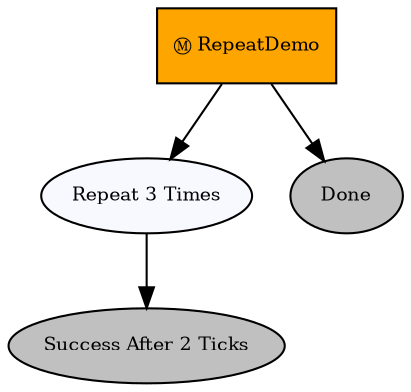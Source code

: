 digraph pastafarianism {
ordering=out;
graph [fontname="times-roman"];
node [fontname="times-roman"];
edge [fontname="times-roman"];
RepeatDemo [label="Ⓜ RepeatDemo", shape=box, style=filled, fillcolor=orange, fontsize=9, fontcolor=black];
"Repeat 3 Times" [label="Repeat 3 Times", shape=ellipse, style=filled, fillcolor=ghostwhite, fontsize=9, fontcolor=black];
RepeatDemo -> "Repeat 3 Times";
"Success After 2 Ticks" [label="Success After 2 Ticks", shape=ellipse, style=filled, fillcolor=gray, fontsize=9, fontcolor=black];
"Repeat 3 Times" -> "Success After 2 Ticks";
Done [label=Done, shape=ellipse, style=filled, fillcolor=gray, fontsize=9, fontcolor=black];
RepeatDemo -> Done;
}

